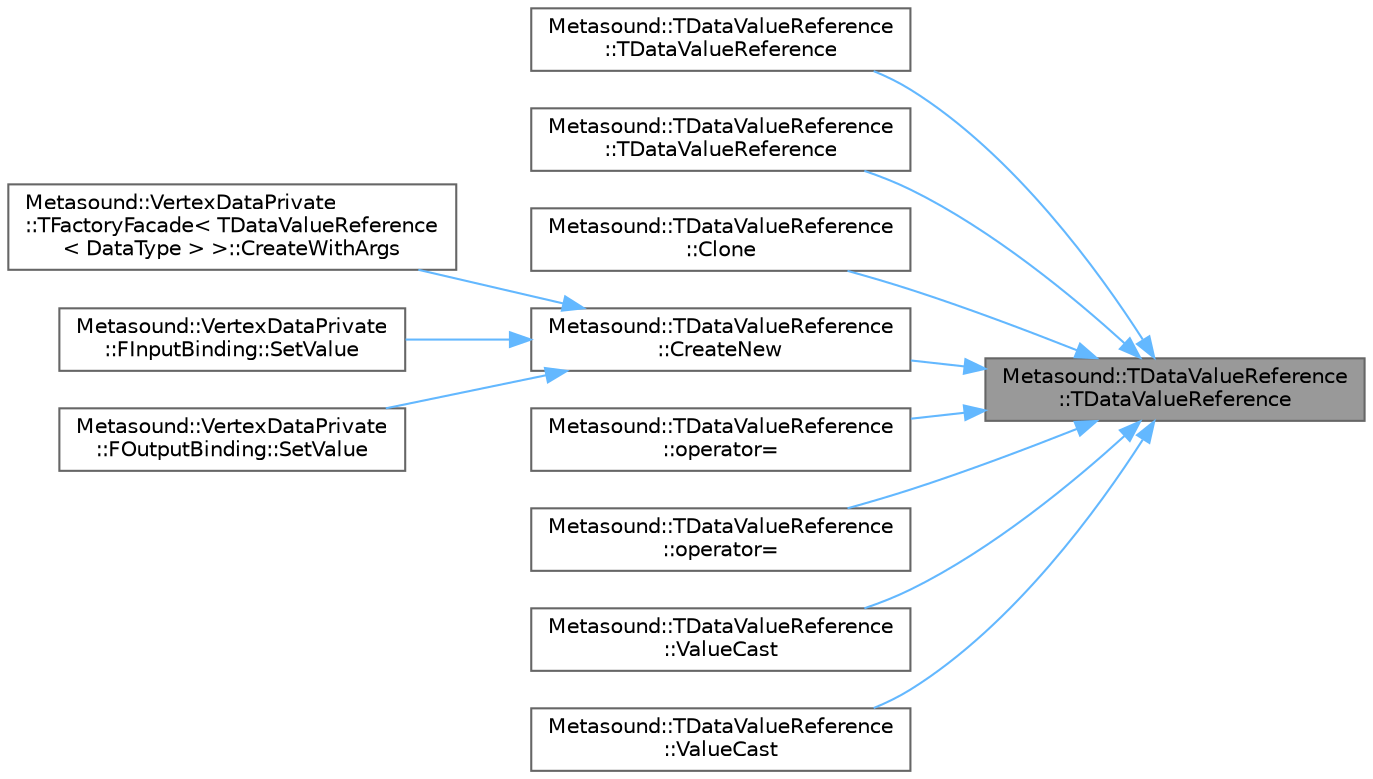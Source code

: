 digraph "Metasound::TDataValueReference::TDataValueReference"
{
 // INTERACTIVE_SVG=YES
 // LATEX_PDF_SIZE
  bgcolor="transparent";
  edge [fontname=Helvetica,fontsize=10,labelfontname=Helvetica,labelfontsize=10];
  node [fontname=Helvetica,fontsize=10,shape=box,height=0.2,width=0.4];
  rankdir="RL";
  Node1 [id="Node000001",label="Metasound::TDataValueReference\l::TDataValueReference",height=0.2,width=0.4,color="gray40", fillcolor="grey60", style="filled", fontcolor="black",tooltip=" "];
  Node1 -> Node2 [id="edge1_Node000001_Node000002",dir="back",color="steelblue1",style="solid",tooltip=" "];
  Node2 [id="Node000002",label="Metasound::TDataValueReference\l::TDataValueReference",height=0.2,width=0.4,color="grey40", fillcolor="white", style="filled",URL="$df/dbf/classMetasound_1_1TDataValueReference.html#a13e629a7e41568aceec0b56bdcac8a18",tooltip="Enable copy constructor."];
  Node1 -> Node3 [id="edge2_Node000001_Node000003",dir="back",color="steelblue1",style="solid",tooltip=" "];
  Node3 [id="Node000003",label="Metasound::TDataValueReference\l::TDataValueReference",height=0.2,width=0.4,color="grey40", fillcolor="white", style="filled",URL="$df/dbf/classMetasound_1_1TDataValueReference.html#adb14af97dd0dcacfa04d2e7815eee5a2",tooltip="Enable move constructor."];
  Node1 -> Node4 [id="edge3_Node000001_Node000004",dir="back",color="steelblue1",style="solid",tooltip=" "];
  Node4 [id="Node000004",label="Metasound::TDataValueReference\l::Clone",height=0.2,width=0.4,color="grey40", fillcolor="white", style="filled",URL="$df/dbf/classMetasound_1_1TDataValueReference.html#a0733fe6663ea6ae0d47e9907946865e8",tooltip="Create a clone of this parameter reference."];
  Node1 -> Node5 [id="edge4_Node000001_Node000005",dir="back",color="steelblue1",style="solid",tooltip=" "];
  Node5 [id="Node000005",label="Metasound::TDataValueReference\l::CreateNew",height=0.2,width=0.4,color="grey40", fillcolor="white", style="filled",URL="$df/dbf/classMetasound_1_1TDataValueReference.html#ac673a96acba4274804cf2a6fb61d321e",tooltip="This should be used to construct a new DataType object and return this TDataValueReference as a wrapp..."];
  Node5 -> Node6 [id="edge5_Node000005_Node000006",dir="back",color="steelblue1",style="solid",tooltip=" "];
  Node6 [id="Node000006",label="Metasound::VertexDataPrivate\l::TFactoryFacade\< TDataValueReference\l\< DataType \> \>::CreateWithArgs",height=0.2,width=0.4,color="grey40", fillcolor="white", style="filled",URL="$d2/de3/structMetasound_1_1VertexDataPrivate_1_1TFactoryFacade_3_01TDataValueReference_3_01DataType_01_4_01_4.html#ab6e2a7789c546e79494ed9c96889c2e4",tooltip=" "];
  Node5 -> Node7 [id="edge6_Node000005_Node000007",dir="back",color="steelblue1",style="solid",tooltip=" "];
  Node7 [id="Node000007",label="Metasound::VertexDataPrivate\l::FInputBinding::SetValue",height=0.2,width=0.4,color="grey40", fillcolor="white", style="filled",URL="$d3/d94/classMetasound_1_1VertexDataPrivate_1_1FInputBinding.html#af740adbd5ee00cb2a340defdf3efcaf1",tooltip=" "];
  Node5 -> Node8 [id="edge7_Node000005_Node000008",dir="back",color="steelblue1",style="solid",tooltip=" "];
  Node8 [id="Node000008",label="Metasound::VertexDataPrivate\l::FOutputBinding::SetValue",height=0.2,width=0.4,color="grey40", fillcolor="white", style="filled",URL="$d5/df6/classMetasound_1_1VertexDataPrivate_1_1FOutputBinding.html#a67f4c3e59e53cf102635df6fe4de0f30",tooltip=" "];
  Node1 -> Node9 [id="edge8_Node000001_Node000009",dir="back",color="steelblue1",style="solid",tooltip=" "];
  Node9 [id="Node000009",label="Metasound::TDataValueReference\l::operator=",height=0.2,width=0.4,color="grey40", fillcolor="white", style="filled",URL="$df/dbf/classMetasound_1_1TDataValueReference.html#a077d6de892e41e4e343850fd1cf506ab",tooltip="Enable assignment operator."];
  Node1 -> Node10 [id="edge9_Node000001_Node000010",dir="back",color="steelblue1",style="solid",tooltip=" "];
  Node10 [id="Node000010",label="Metasound::TDataValueReference\l::operator=",height=0.2,width=0.4,color="grey40", fillcolor="white", style="filled",URL="$df/dbf/classMetasound_1_1TDataValueReference.html#a81808ec29584a1d15706340091c4b14d",tooltip="Enable move operator."];
  Node1 -> Node11 [id="edge10_Node000001_Node000011",dir="back",color="steelblue1",style="solid",tooltip=" "];
  Node11 [id="Node000011",label="Metasound::TDataValueReference\l::ValueCast",height=0.2,width=0.4,color="grey40", fillcolor="white", style="filled",URL="$df/dbf/classMetasound_1_1TDataValueReference.html#a6df1cce31446ea173cbd0205f96adfd9",tooltip="Cast a TDataReadReference to a TDataValueReference."];
  Node1 -> Node12 [id="edge11_Node000001_Node000012",dir="back",color="steelblue1",style="solid",tooltip=" "];
  Node12 [id="Node000012",label="Metasound::TDataValueReference\l::ValueCast",height=0.2,width=0.4,color="grey40", fillcolor="white", style="filled",URL="$df/dbf/classMetasound_1_1TDataValueReference.html#a62366ac0f4766e3cf04b8630823f4027",tooltip="Cast a TDataWriteReference to a TDataValueReference."];
}
